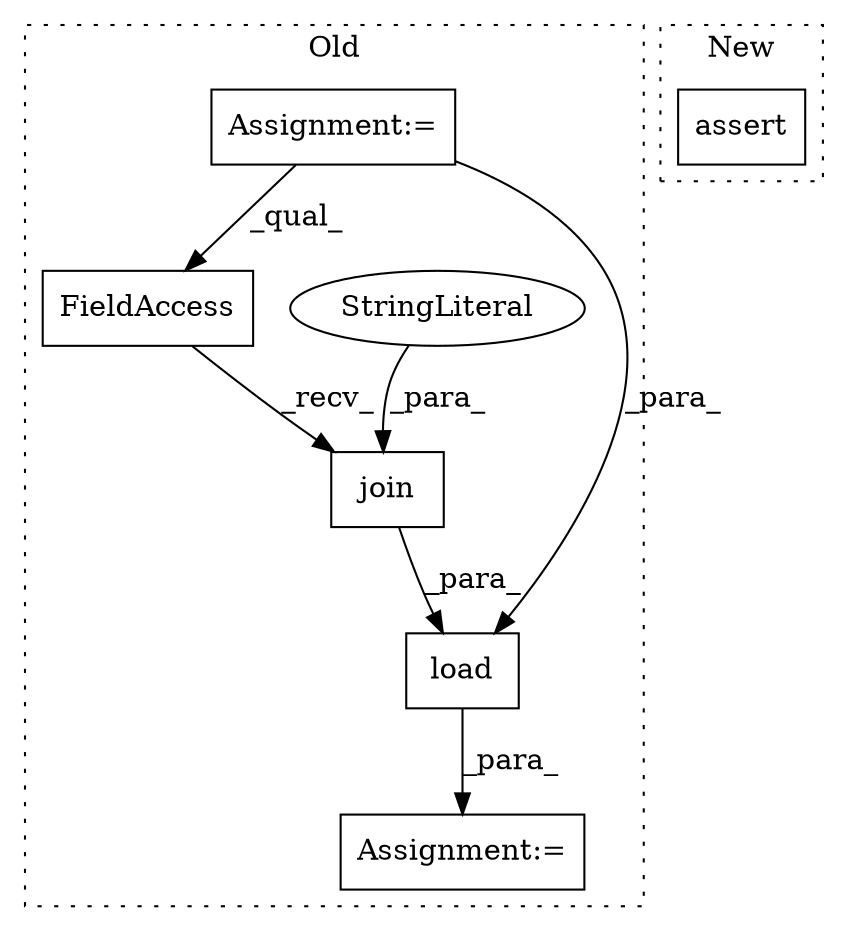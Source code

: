 digraph G {
subgraph cluster0 {
1 [label="join" a="32" s="6316,6365" l="5,1" shape="box"];
3 [label="FieldAccess" a="22" s="6308" l="7" shape="box"];
4 [label="StringLiteral" a="45" s="6331" l="34" shape="ellipse"];
5 [label="Assignment:=" a="7" s="6376" l="1" shape="box"];
6 [label="load" a="32" s="6383,6397" l="5,1" shape="box"];
7 [label="Assignment:=" a="7" s="6229" l="2" shape="box"];
label = "Old";
style="dotted";
}
subgraph cluster1 {
2 [label="assert" a="6" s="6795" l="7" shape="box"];
label = "New";
style="dotted";
}
1 -> 6 [label="_para_"];
3 -> 1 [label="_recv_"];
4 -> 1 [label="_para_"];
6 -> 5 [label="_para_"];
7 -> 3 [label="_qual_"];
7 -> 6 [label="_para_"];
}